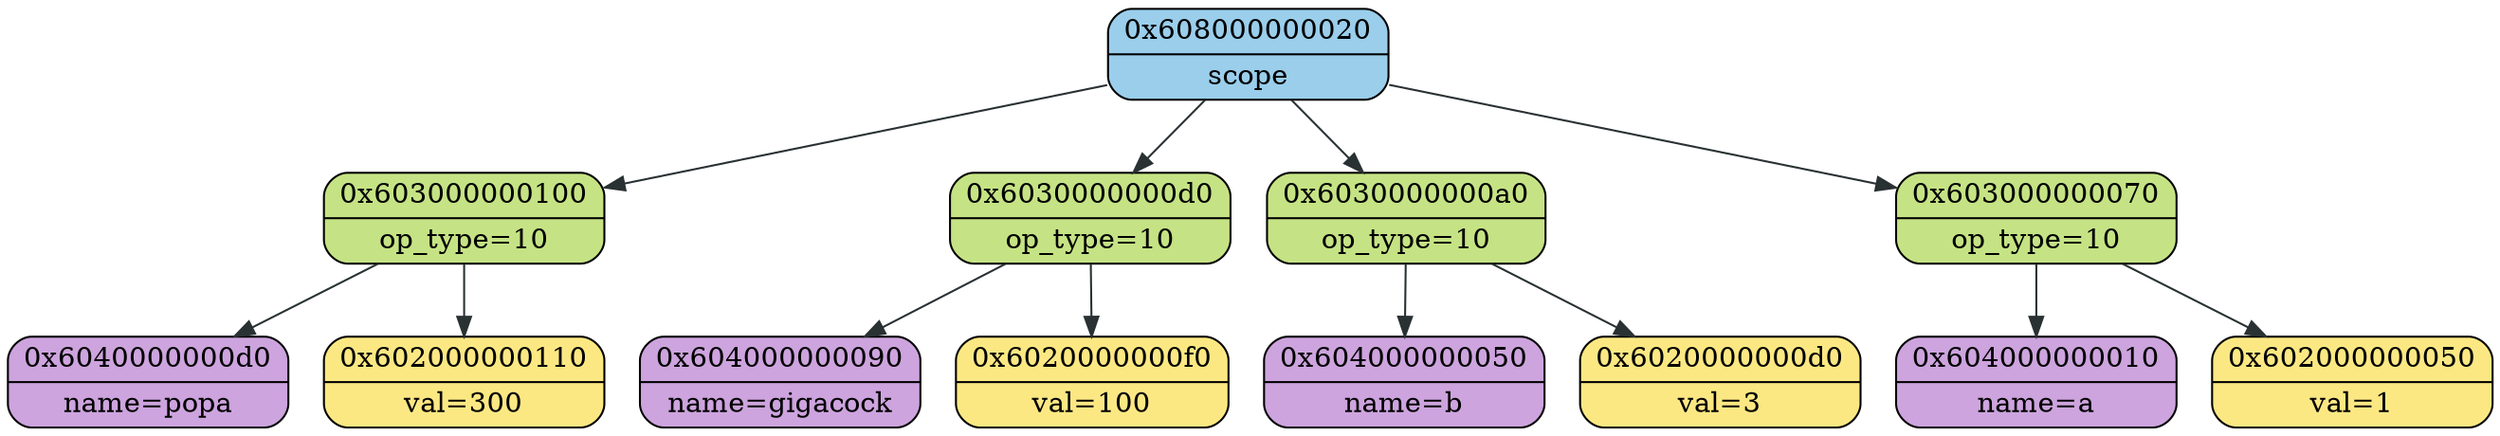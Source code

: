 digraph
{
    node_0x608000000020[shape = Mrecord, label = "{{0x608000000020} | {scope}}", style = "filled", fillcolor = "#9ACEEB"];
    node_0x603000000100[shape = Mrecord, label = "{{0x603000000100} | {op_type=10}}", style = "filled", fillcolor = "#C5E384"];
    node_0x6040000000d0[shape = Mrecord, label = "{{0x6040000000d0} | {name=popa}}", style = "filled", fillcolor = "#CDA4DE"];
    node_0x602000000110[shape = Mrecord, label = "{{0x602000000110} | {val=300}}", style = "filled", fillcolor = "#FCE883"];
    node_0x603000000100->node_0x6040000000d0 [color = "#293133"];
    node_0x603000000100->node_0x602000000110 [color = "#293133"];
    node_0x608000000020->node_0x603000000100 [color = "#293133"];
    node_0x6030000000d0[shape = Mrecord, label = "{{0x6030000000d0} | {op_type=10}}", style = "filled", fillcolor = "#C5E384"];
    node_0x604000000090[shape = Mrecord, label = "{{0x604000000090} | {name=gigacock}}", style = "filled", fillcolor = "#CDA4DE"];
    node_0x6020000000f0[shape = Mrecord, label = "{{0x6020000000f0} | {val=100}}", style = "filled", fillcolor = "#FCE883"];
    node_0x6030000000d0->node_0x604000000090 [color = "#293133"];
    node_0x6030000000d0->node_0x6020000000f0 [color = "#293133"];
    node_0x608000000020->node_0x6030000000d0 [color = "#293133"];
    node_0x6030000000a0[shape = Mrecord, label = "{{0x6030000000a0} | {op_type=10}}", style = "filled", fillcolor = "#C5E384"];
    node_0x604000000050[shape = Mrecord, label = "{{0x604000000050} | {name=b}}", style = "filled", fillcolor = "#CDA4DE"];
    node_0x6020000000d0[shape = Mrecord, label = "{{0x6020000000d0} | {val=3}}", style = "filled", fillcolor = "#FCE883"];
    node_0x6030000000a0->node_0x604000000050 [color = "#293133"];
    node_0x6030000000a0->node_0x6020000000d0 [color = "#293133"];
    node_0x608000000020->node_0x6030000000a0 [color = "#293133"];
    node_0x603000000070[shape = Mrecord, label = "{{0x603000000070} | {op_type=10}}", style = "filled", fillcolor = "#C5E384"];
    node_0x604000000010[shape = Mrecord, label = "{{0x604000000010} | {name=a}}", style = "filled", fillcolor = "#CDA4DE"];
    node_0x602000000050[shape = Mrecord, label = "{{0x602000000050} | {val=1}}", style = "filled", fillcolor = "#FCE883"];
    node_0x603000000070->node_0x604000000010 [color = "#293133"];
    node_0x603000000070->node_0x602000000050 [color = "#293133"];
    node_0x608000000020->node_0x603000000070 [color = "#293133"];
}
